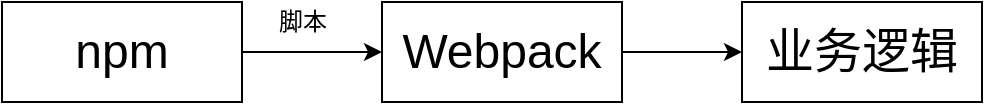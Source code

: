 <mxfile version="14.4.3" type="github">
  <diagram id="lUESfkxzVbZWtq0dm8Qa" name="Page-1">
    <mxGraphModel dx="1186" dy="707" grid="1" gridSize="10" guides="1" tooltips="1" connect="1" arrows="1" fold="1" page="1" pageScale="1" pageWidth="827" pageHeight="1169" math="0" shadow="0">
      <root>
        <mxCell id="0" />
        <mxCell id="1" parent="0" />
        <mxCell id="u76BFFMhq0Mk_Gslh-bQ-3" style="edgeStyle=orthogonalEdgeStyle;rounded=0;orthogonalLoop=1;jettySize=auto;html=1;entryX=0;entryY=0.5;entryDx=0;entryDy=0;" edge="1" parent="1" source="u76BFFMhq0Mk_Gslh-bQ-1" target="u76BFFMhq0Mk_Gslh-bQ-2">
          <mxGeometry relative="1" as="geometry" />
        </mxCell>
        <mxCell id="u76BFFMhq0Mk_Gslh-bQ-1" value="&lt;font style=&quot;font-size: 24px&quot;&gt;npm&lt;/font&gt;" style="rounded=0;whiteSpace=wrap;html=1;" vertex="1" parent="1">
          <mxGeometry x="140" y="140" width="120" height="50" as="geometry" />
        </mxCell>
        <mxCell id="u76BFFMhq0Mk_Gslh-bQ-6" style="edgeStyle=orthogonalEdgeStyle;rounded=0;orthogonalLoop=1;jettySize=auto;html=1;" edge="1" parent="1" source="u76BFFMhq0Mk_Gslh-bQ-2" target="u76BFFMhq0Mk_Gslh-bQ-5">
          <mxGeometry relative="1" as="geometry" />
        </mxCell>
        <mxCell id="u76BFFMhq0Mk_Gslh-bQ-2" value="&lt;span style=&quot;font-size: 24px&quot;&gt;Webpack&lt;/span&gt;" style="rounded=0;whiteSpace=wrap;html=1;" vertex="1" parent="1">
          <mxGeometry x="330" y="140" width="120" height="50" as="geometry" />
        </mxCell>
        <mxCell id="u76BFFMhq0Mk_Gslh-bQ-4" value="脚本" style="text;html=1;align=center;verticalAlign=middle;resizable=0;points=[];autosize=1;" vertex="1" parent="1">
          <mxGeometry x="270" y="140" width="40" height="20" as="geometry" />
        </mxCell>
        <mxCell id="u76BFFMhq0Mk_Gslh-bQ-5" value="&lt;span style=&quot;font-size: 24px&quot;&gt;业务逻辑&lt;/span&gt;" style="rounded=0;whiteSpace=wrap;html=1;" vertex="1" parent="1">
          <mxGeometry x="510" y="140" width="120" height="50" as="geometry" />
        </mxCell>
      </root>
    </mxGraphModel>
  </diagram>
</mxfile>
